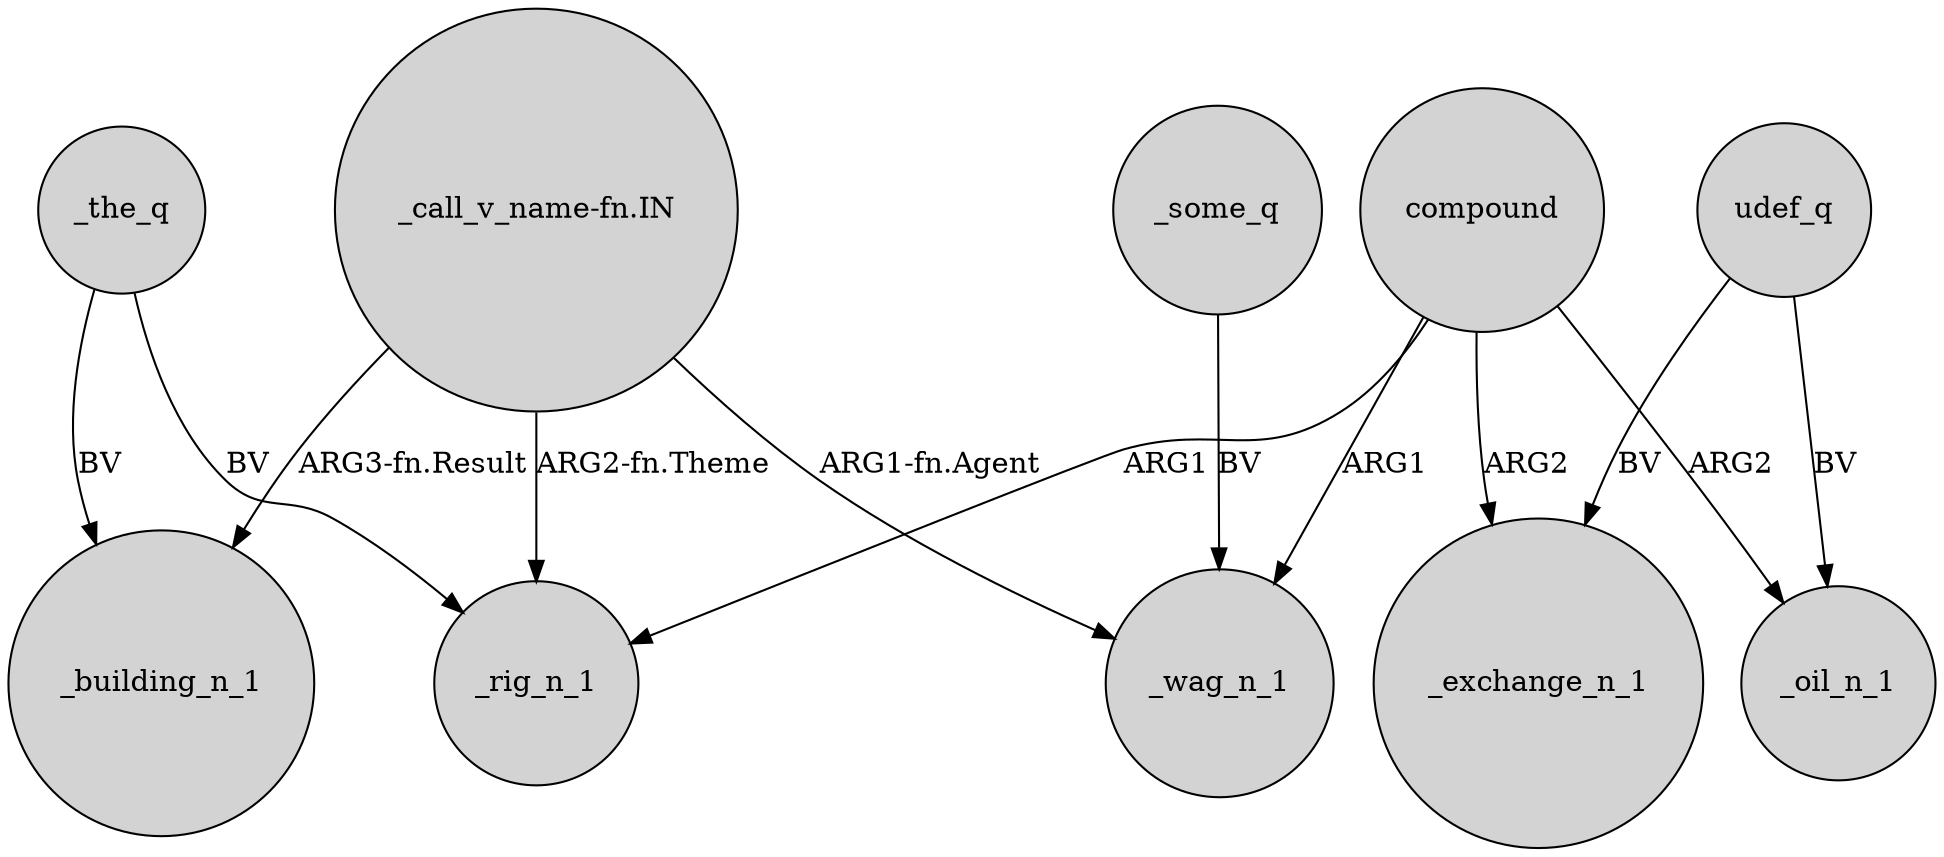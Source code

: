digraph {
	node [shape=circle style=filled]
	_the_q -> _building_n_1 [label=BV]
	udef_q -> _oil_n_1 [label=BV]
	compound -> _wag_n_1 [label=ARG1]
	udef_q -> _exchange_n_1 [label=BV]
	compound -> _rig_n_1 [label=ARG1]
	compound -> _exchange_n_1 [label=ARG2]
	"_call_v_name-fn.IN" -> _wag_n_1 [label="ARG1-fn.Agent"]
	_some_q -> _wag_n_1 [label=BV]
	_the_q -> _rig_n_1 [label=BV]
	"_call_v_name-fn.IN" -> _building_n_1 [label="ARG3-fn.Result"]
	"_call_v_name-fn.IN" -> _rig_n_1 [label="ARG2-fn.Theme"]
	compound -> _oil_n_1 [label=ARG2]
}
